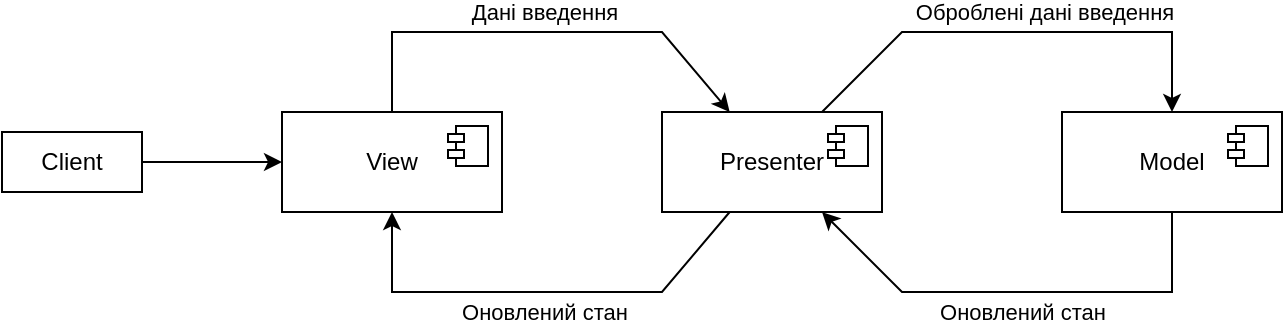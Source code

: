 <mxfile version="21.4.0" type="device">
  <diagram id="C5RBs43oDa-KdzZeNtuy" name="Page-1">
    <mxGraphModel dx="875" dy="484" grid="1" gridSize="10" guides="1" tooltips="1" connect="1" arrows="1" fold="1" page="1" pageScale="1" pageWidth="827" pageHeight="1169" math="0" shadow="0">
      <root>
        <mxCell id="WIyWlLk6GJQsqaUBKTNV-0" />
        <mxCell id="WIyWlLk6GJQsqaUBKTNV-1" parent="WIyWlLk6GJQsqaUBKTNV-0" />
        <mxCell id="OtVp7UMmvByRTMtt62H5-2" value="Model" style="html=1;dropTarget=0;whiteSpace=wrap;" parent="WIyWlLk6GJQsqaUBKTNV-1" vertex="1">
          <mxGeometry x="640" y="160" width="110" height="50" as="geometry" />
        </mxCell>
        <mxCell id="OtVp7UMmvByRTMtt62H5-3" value="" style="shape=module;jettyWidth=8;jettyHeight=4;" parent="OtVp7UMmvByRTMtt62H5-2" vertex="1">
          <mxGeometry x="1" width="20" height="20" relative="1" as="geometry">
            <mxPoint x="-27" y="7" as="offset" />
          </mxGeometry>
        </mxCell>
        <mxCell id="OtVp7UMmvByRTMtt62H5-4" value="View" style="html=1;dropTarget=0;whiteSpace=wrap;" parent="WIyWlLk6GJQsqaUBKTNV-1" vertex="1">
          <mxGeometry x="250" y="160" width="110" height="50" as="geometry" />
        </mxCell>
        <mxCell id="OtVp7UMmvByRTMtt62H5-5" value="" style="shape=module;jettyWidth=8;jettyHeight=4;" parent="OtVp7UMmvByRTMtt62H5-4" vertex="1">
          <mxGeometry x="1" width="20" height="20" relative="1" as="geometry">
            <mxPoint x="-27" y="7" as="offset" />
          </mxGeometry>
        </mxCell>
        <mxCell id="OtVp7UMmvByRTMtt62H5-6" value="Presenter" style="html=1;dropTarget=0;whiteSpace=wrap;" parent="WIyWlLk6GJQsqaUBKTNV-1" vertex="1">
          <mxGeometry x="440" y="160" width="110" height="50" as="geometry" />
        </mxCell>
        <mxCell id="OtVp7UMmvByRTMtt62H5-7" value="" style="shape=module;jettyWidth=8;jettyHeight=4;" parent="OtVp7UMmvByRTMtt62H5-6" vertex="1">
          <mxGeometry x="1" width="20" height="20" relative="1" as="geometry">
            <mxPoint x="-27" y="7" as="offset" />
          </mxGeometry>
        </mxCell>
        <mxCell id="OtVp7UMmvByRTMtt62H5-8" value="Client" style="html=1;whiteSpace=wrap;" parent="WIyWlLk6GJQsqaUBKTNV-1" vertex="1">
          <mxGeometry x="110" y="170" width="70" height="30" as="geometry" />
        </mxCell>
        <mxCell id="OtVp7UMmvByRTMtt62H5-9" value="" style="endArrow=classic;html=1;rounded=0;" parent="WIyWlLk6GJQsqaUBKTNV-1" source="OtVp7UMmvByRTMtt62H5-8" target="OtVp7UMmvByRTMtt62H5-4" edge="1">
          <mxGeometry width="50" height="50" relative="1" as="geometry">
            <mxPoint x="130" y="170" as="sourcePoint" />
            <mxPoint x="180" y="120" as="targetPoint" />
          </mxGeometry>
        </mxCell>
        <mxCell id="VVUqz84ma2gAghMfkH4X-0" value="" style="endArrow=classic;html=1;rounded=0;" edge="1" parent="WIyWlLk6GJQsqaUBKTNV-1" source="OtVp7UMmvByRTMtt62H5-4" target="OtVp7UMmvByRTMtt62H5-6">
          <mxGeometry width="50" height="50" relative="1" as="geometry">
            <mxPoint x="280" y="130" as="sourcePoint" />
            <mxPoint x="330" y="80" as="targetPoint" />
            <Array as="points">
              <mxPoint x="305" y="120" />
              <mxPoint x="440" y="120" />
            </Array>
          </mxGeometry>
        </mxCell>
        <mxCell id="VVUqz84ma2gAghMfkH4X-5" value="Дані введення" style="edgeLabel;html=1;align=center;verticalAlign=middle;resizable=0;points=[];" vertex="1" connectable="0" parent="VVUqz84ma2gAghMfkH4X-0">
          <mxGeometry x="-0.222" y="2" relative="1" as="geometry">
            <mxPoint x="27" y="-8" as="offset" />
          </mxGeometry>
        </mxCell>
        <mxCell id="VVUqz84ma2gAghMfkH4X-2" value="" style="endArrow=classic;html=1;rounded=0;" edge="1" parent="WIyWlLk6GJQsqaUBKTNV-1" source="OtVp7UMmvByRTMtt62H5-6" target="OtVp7UMmvByRTMtt62H5-4">
          <mxGeometry width="50" height="50" relative="1" as="geometry">
            <mxPoint x="480" y="310" as="sourcePoint" />
            <mxPoint x="530" y="260" as="targetPoint" />
            <Array as="points">
              <mxPoint x="440" y="250" />
              <mxPoint x="305" y="250" />
            </Array>
          </mxGeometry>
        </mxCell>
        <mxCell id="VVUqz84ma2gAghMfkH4X-6" value="Оновлений стан" style="edgeLabel;html=1;align=center;verticalAlign=middle;resizable=0;points=[];" vertex="1" connectable="0" parent="VVUqz84ma2gAghMfkH4X-2">
          <mxGeometry x="0.141" relative="1" as="geometry">
            <mxPoint x="18" y="10" as="offset" />
          </mxGeometry>
        </mxCell>
        <mxCell id="VVUqz84ma2gAghMfkH4X-3" value="" style="endArrow=classic;html=1;rounded=0;" edge="1" parent="WIyWlLk6GJQsqaUBKTNV-1" source="OtVp7UMmvByRTMtt62H5-6" target="OtVp7UMmvByRTMtt62H5-2">
          <mxGeometry width="50" height="50" relative="1" as="geometry">
            <mxPoint x="620" y="110" as="sourcePoint" />
            <mxPoint x="660" y="280" as="targetPoint" />
            <Array as="points">
              <mxPoint x="560" y="120" />
              <mxPoint x="695" y="120" />
            </Array>
          </mxGeometry>
        </mxCell>
        <mxCell id="VVUqz84ma2gAghMfkH4X-7" value="Оброблені дані введення" style="edgeLabel;html=1;align=center;verticalAlign=middle;resizable=0;points=[];" vertex="1" connectable="0" parent="VVUqz84ma2gAghMfkH4X-3">
          <mxGeometry x="-0.172" y="1" relative="1" as="geometry">
            <mxPoint x="31" y="-9" as="offset" />
          </mxGeometry>
        </mxCell>
        <mxCell id="VVUqz84ma2gAghMfkH4X-4" value="" style="endArrow=classic;html=1;rounded=0;" edge="1" parent="WIyWlLk6GJQsqaUBKTNV-1" source="OtVp7UMmvByRTMtt62H5-2" target="OtVp7UMmvByRTMtt62H5-6">
          <mxGeometry width="50" height="50" relative="1" as="geometry">
            <mxPoint x="450" y="430" as="sourcePoint" />
            <mxPoint x="500" y="380" as="targetPoint" />
            <Array as="points">
              <mxPoint x="695" y="250" />
              <mxPoint x="560" y="250" />
            </Array>
          </mxGeometry>
        </mxCell>
        <mxCell id="VVUqz84ma2gAghMfkH4X-8" value="Оновлений стан" style="edgeLabel;html=1;align=center;verticalAlign=middle;resizable=0;points=[];" vertex="1" connectable="0" parent="VVUqz84ma2gAghMfkH4X-4">
          <mxGeometry x="0.38" y="4" relative="1" as="geometry">
            <mxPoint x="45" y="6" as="offset" />
          </mxGeometry>
        </mxCell>
      </root>
    </mxGraphModel>
  </diagram>
</mxfile>
